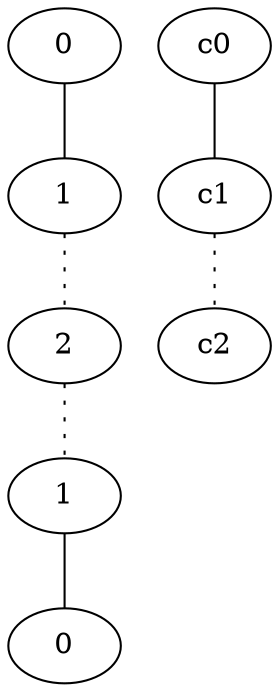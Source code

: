graph {
a0[label=0];
a1[label=1];
a2[label=2];
a3[label=1];
a4[label=0];
a0 -- a1;
a1 -- a2 [style=dotted];
a2 -- a3 [style=dotted];
a3 -- a4;
c0 -- c1;
c1 -- c2 [style=dotted];
}
